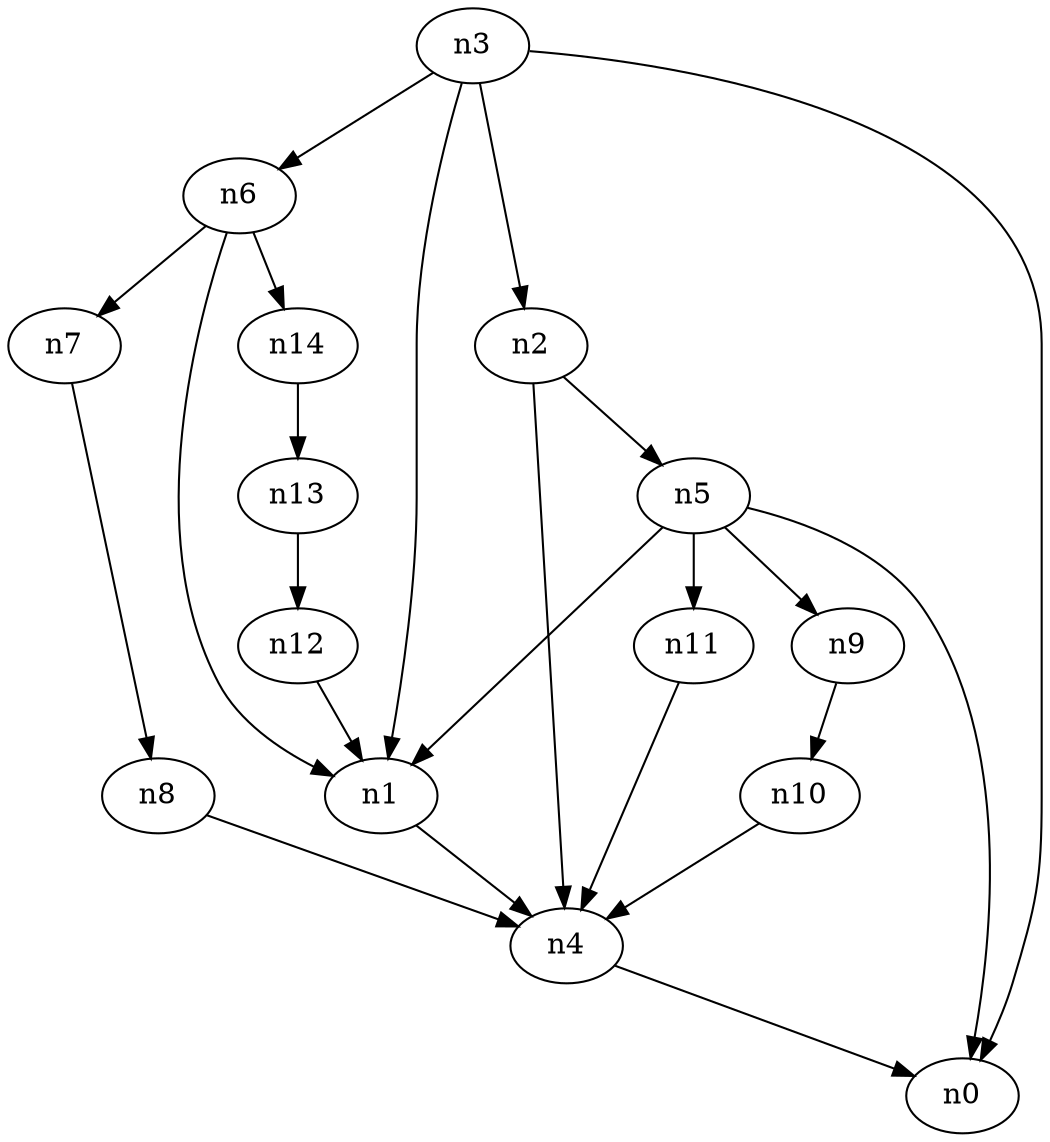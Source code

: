 digraph G {
	n1 -> n4	 [_graphml_id=e4];
	n2 -> n4	 [_graphml_id=e7];
	n2 -> n5	 [_graphml_id=e8];
	n3 -> n0	 [_graphml_id=e0];
	n3 -> n1	 [_graphml_id=e3];
	n3 -> n2	 [_graphml_id=e6];
	n3 -> n6	 [_graphml_id=e18];
	n4 -> n0	 [_graphml_id=e1];
	n5 -> n0	 [_graphml_id=e2];
	n5 -> n1	 [_graphml_id=e5];
	n5 -> n9	 [_graphml_id=e13];
	n5 -> n11	 [_graphml_id=e17];
	n6 -> n1	 [_graphml_id=e9];
	n6 -> n7	 [_graphml_id=e10];
	n6 -> n14	 [_graphml_id=e22];
	n7 -> n8	 [_graphml_id=e11];
	n8 -> n4	 [_graphml_id=e12];
	n9 -> n10	 [_graphml_id=e14];
	n10 -> n4	 [_graphml_id=e15];
	n11 -> n4	 [_graphml_id=e16];
	n12 -> n1	 [_graphml_id=e19];
	n13 -> n12	 [_graphml_id=e20];
	n14 -> n13	 [_graphml_id=e21];
}
